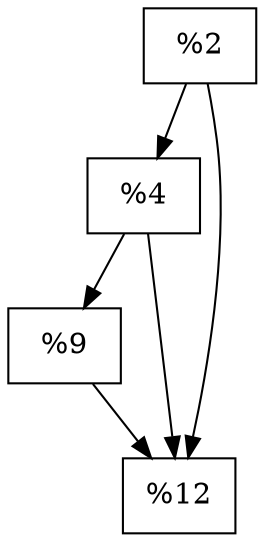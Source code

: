 digraph CFG {
    node [shape=box];

    // Nodes
    entry [label="%2"];
    block4 [label="%4"];
    block9 [label="%9"];
    block12 [label="%12"];

    // Edges
    entry -> block12;
    entry -> block4;
    block4 -> block12;
    block4 -> block9;
    block9 -> block12;
}